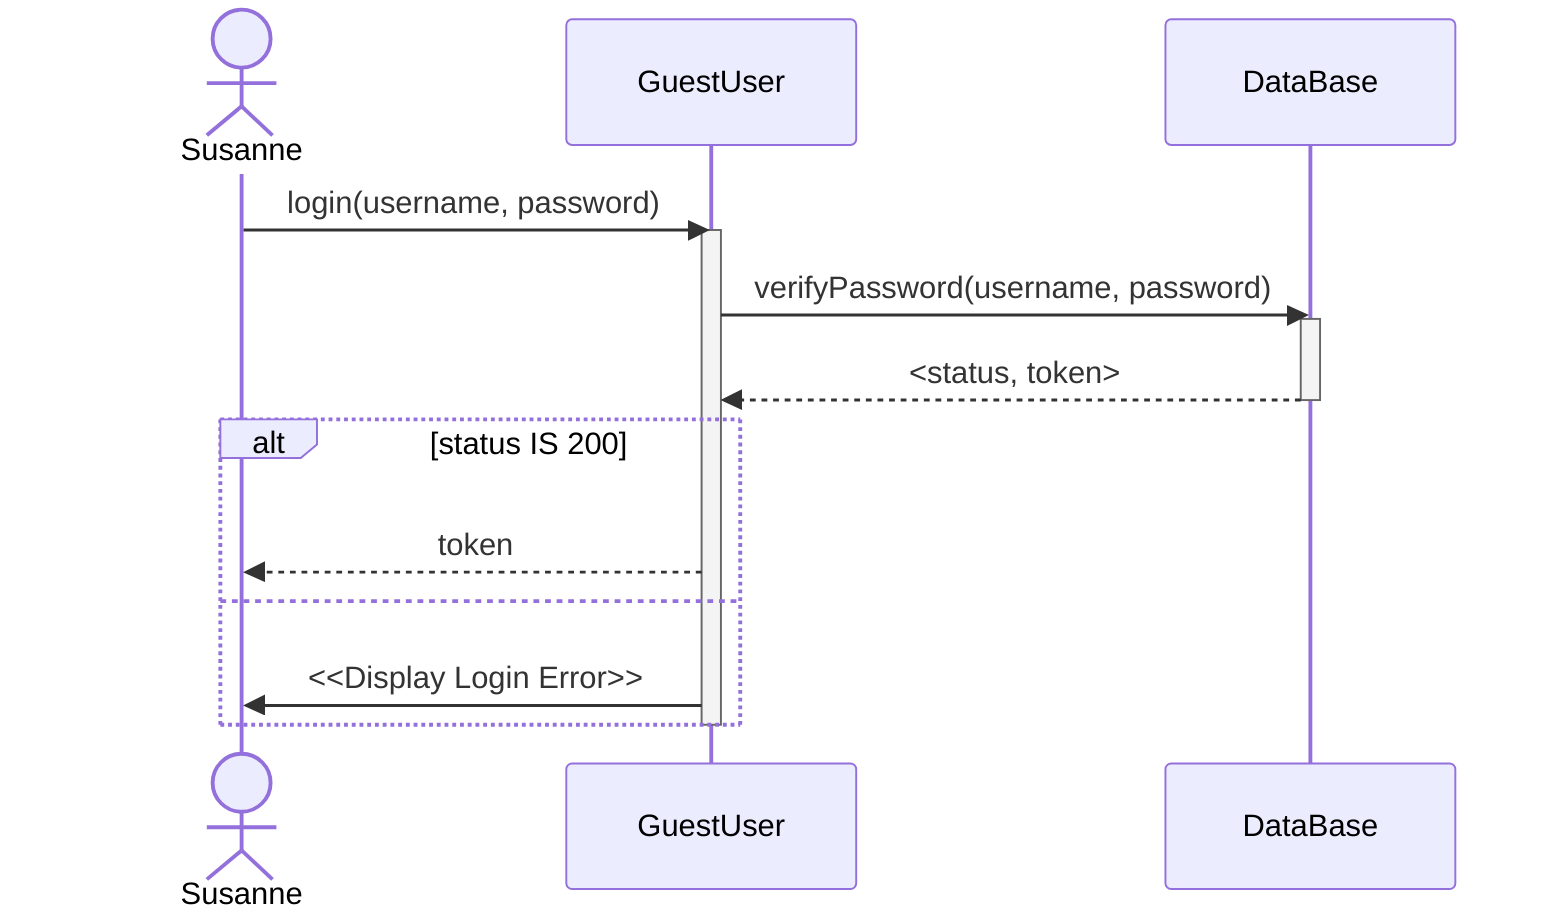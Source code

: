 sequenceDiagram
    actor Susanne
    Susanne->>GuestUser: login(username, password)
    activate GuestUser
    GuestUser->>DataBase: verifyPassword(username, password)
    activate DataBase
    DataBase-->>GuestUser: <status, token>
    deactivate DataBase
    alt status IS 200
        GuestUser-->>Susanne: token
    else
        GuestUser->>Susanne: <<Display Login Error>>
    end
    deactivate GuestUser